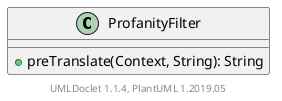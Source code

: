 @startuml

    class ProfanityFilter [[ProfanityFilter.html]] {
        +preTranslate(Context, String): String
    }


    center footer UMLDoclet 1.1.4, PlantUML 1.2019.05
@enduml

